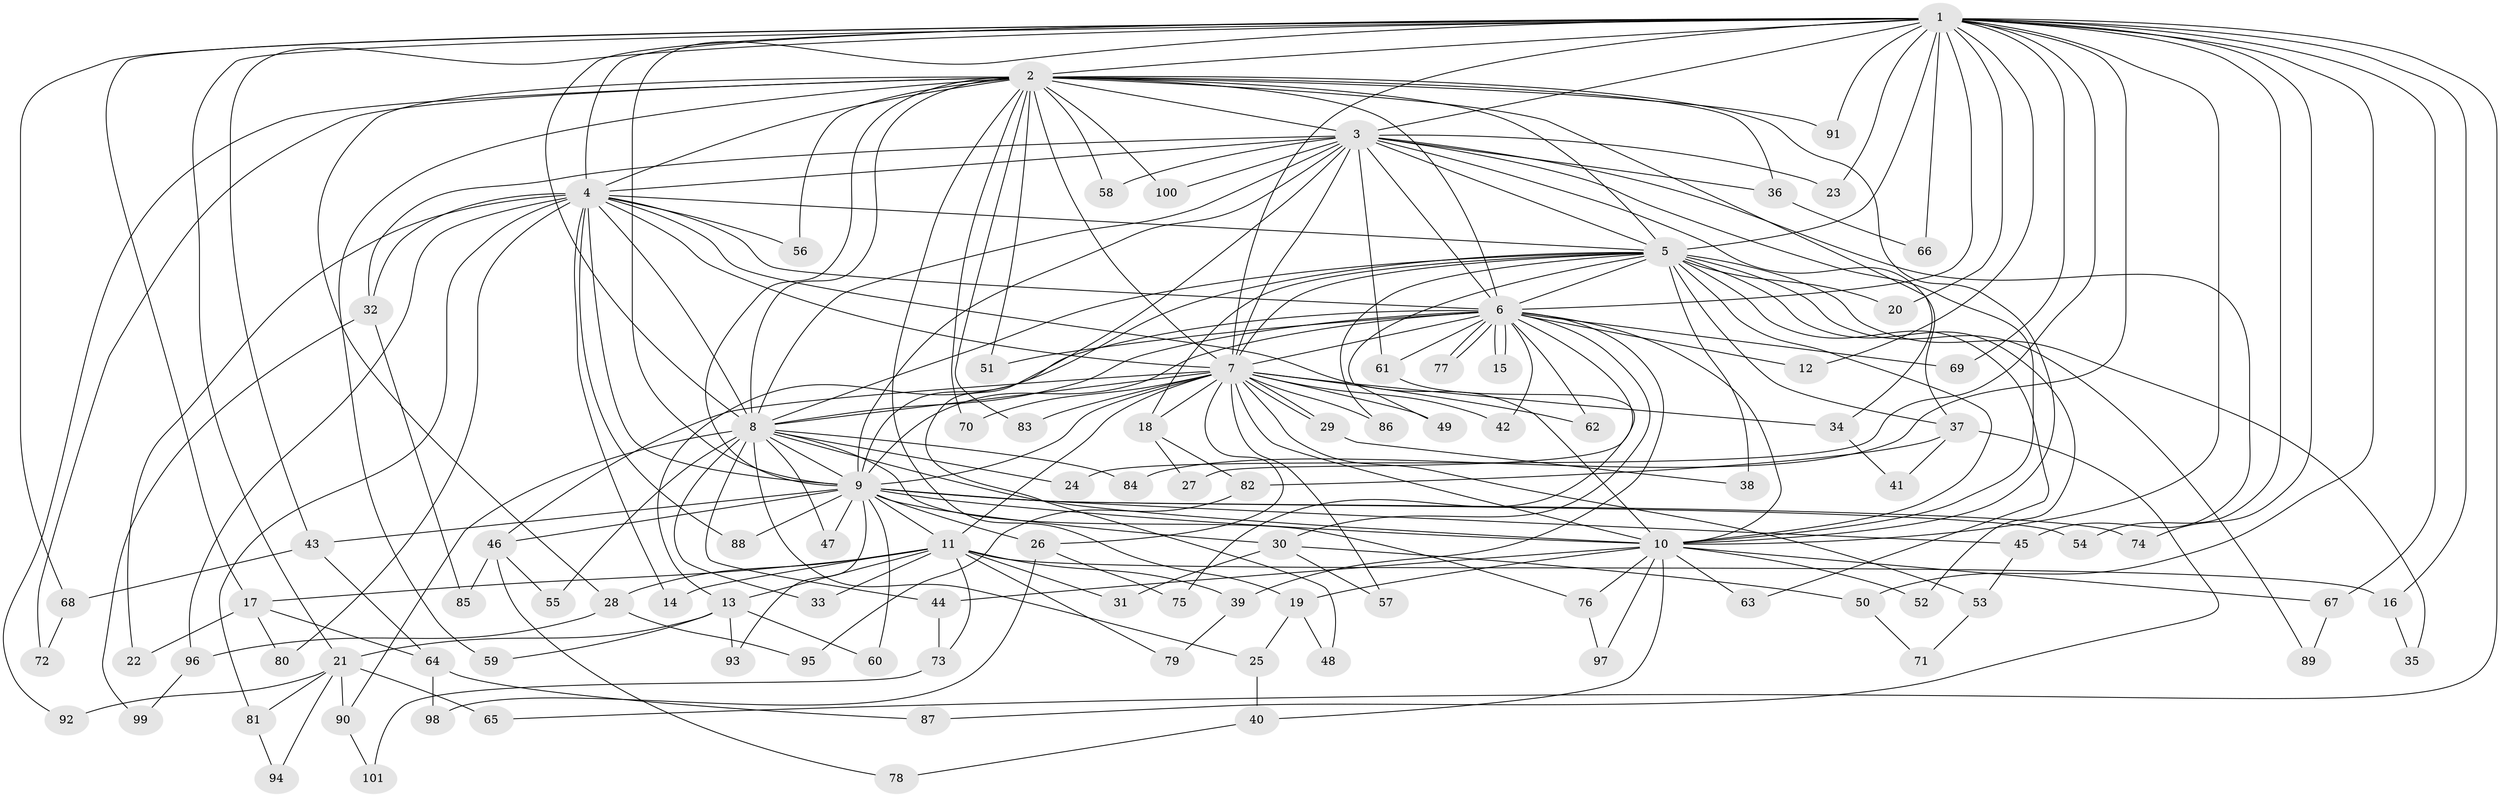 // Generated by graph-tools (version 1.1) at 2025/34/03/09/25 02:34:47]
// undirected, 101 vertices, 227 edges
graph export_dot {
graph [start="1"]
  node [color=gray90,style=filled];
  1;
  2;
  3;
  4;
  5;
  6;
  7;
  8;
  9;
  10;
  11;
  12;
  13;
  14;
  15;
  16;
  17;
  18;
  19;
  20;
  21;
  22;
  23;
  24;
  25;
  26;
  27;
  28;
  29;
  30;
  31;
  32;
  33;
  34;
  35;
  36;
  37;
  38;
  39;
  40;
  41;
  42;
  43;
  44;
  45;
  46;
  47;
  48;
  49;
  50;
  51;
  52;
  53;
  54;
  55;
  56;
  57;
  58;
  59;
  60;
  61;
  62;
  63;
  64;
  65;
  66;
  67;
  68;
  69;
  70;
  71;
  72;
  73;
  74;
  75;
  76;
  77;
  78;
  79;
  80;
  81;
  82;
  83;
  84;
  85;
  86;
  87;
  88;
  89;
  90;
  91;
  92;
  93;
  94;
  95;
  96;
  97;
  98;
  99;
  100;
  101;
  1 -- 2;
  1 -- 3;
  1 -- 4;
  1 -- 5;
  1 -- 6;
  1 -- 7;
  1 -- 8;
  1 -- 9;
  1 -- 10;
  1 -- 12;
  1 -- 16;
  1 -- 17;
  1 -- 20;
  1 -- 21;
  1 -- 23;
  1 -- 24;
  1 -- 43;
  1 -- 50;
  1 -- 54;
  1 -- 65;
  1 -- 66;
  1 -- 67;
  1 -- 68;
  1 -- 69;
  1 -- 74;
  1 -- 84;
  1 -- 91;
  2 -- 3;
  2 -- 4;
  2 -- 5;
  2 -- 6;
  2 -- 7;
  2 -- 8;
  2 -- 9;
  2 -- 10;
  2 -- 19;
  2 -- 28;
  2 -- 34;
  2 -- 36;
  2 -- 51;
  2 -- 56;
  2 -- 58;
  2 -- 59;
  2 -- 70;
  2 -- 72;
  2 -- 83;
  2 -- 91;
  2 -- 92;
  2 -- 100;
  3 -- 4;
  3 -- 5;
  3 -- 6;
  3 -- 7;
  3 -- 8;
  3 -- 9;
  3 -- 10;
  3 -- 23;
  3 -- 32;
  3 -- 36;
  3 -- 37;
  3 -- 45;
  3 -- 48;
  3 -- 58;
  3 -- 61;
  3 -- 100;
  4 -- 5;
  4 -- 6;
  4 -- 7;
  4 -- 8;
  4 -- 9;
  4 -- 10;
  4 -- 14;
  4 -- 22;
  4 -- 32;
  4 -- 56;
  4 -- 80;
  4 -- 81;
  4 -- 88;
  4 -- 96;
  5 -- 6;
  5 -- 7;
  5 -- 8;
  5 -- 9;
  5 -- 10;
  5 -- 18;
  5 -- 20;
  5 -- 35;
  5 -- 37;
  5 -- 38;
  5 -- 49;
  5 -- 52;
  5 -- 63;
  5 -- 86;
  5 -- 89;
  6 -- 7;
  6 -- 8;
  6 -- 9;
  6 -- 10;
  6 -- 12;
  6 -- 13;
  6 -- 15;
  6 -- 15;
  6 -- 27;
  6 -- 30;
  6 -- 39;
  6 -- 42;
  6 -- 51;
  6 -- 61;
  6 -- 62;
  6 -- 69;
  6 -- 77;
  6 -- 77;
  7 -- 8;
  7 -- 9;
  7 -- 10;
  7 -- 11;
  7 -- 18;
  7 -- 26;
  7 -- 29;
  7 -- 29;
  7 -- 34;
  7 -- 42;
  7 -- 46;
  7 -- 49;
  7 -- 53;
  7 -- 57;
  7 -- 62;
  7 -- 70;
  7 -- 83;
  7 -- 86;
  8 -- 9;
  8 -- 10;
  8 -- 24;
  8 -- 25;
  8 -- 33;
  8 -- 44;
  8 -- 47;
  8 -- 55;
  8 -- 76;
  8 -- 84;
  8 -- 90;
  9 -- 10;
  9 -- 11;
  9 -- 26;
  9 -- 30;
  9 -- 43;
  9 -- 45;
  9 -- 46;
  9 -- 47;
  9 -- 54;
  9 -- 60;
  9 -- 74;
  9 -- 88;
  9 -- 93;
  10 -- 19;
  10 -- 40;
  10 -- 44;
  10 -- 52;
  10 -- 63;
  10 -- 67;
  10 -- 76;
  10 -- 97;
  11 -- 13;
  11 -- 14;
  11 -- 16;
  11 -- 17;
  11 -- 28;
  11 -- 31;
  11 -- 33;
  11 -- 39;
  11 -- 73;
  11 -- 79;
  13 -- 21;
  13 -- 59;
  13 -- 60;
  13 -- 93;
  16 -- 35;
  17 -- 22;
  17 -- 64;
  17 -- 80;
  18 -- 27;
  18 -- 82;
  19 -- 25;
  19 -- 48;
  21 -- 65;
  21 -- 81;
  21 -- 90;
  21 -- 92;
  21 -- 94;
  25 -- 40;
  26 -- 75;
  26 -- 98;
  28 -- 95;
  28 -- 96;
  29 -- 38;
  30 -- 31;
  30 -- 50;
  30 -- 57;
  32 -- 85;
  32 -- 99;
  34 -- 41;
  36 -- 66;
  37 -- 41;
  37 -- 82;
  37 -- 87;
  39 -- 79;
  40 -- 78;
  43 -- 64;
  43 -- 68;
  44 -- 73;
  45 -- 53;
  46 -- 55;
  46 -- 78;
  46 -- 85;
  50 -- 71;
  53 -- 71;
  61 -- 75;
  64 -- 87;
  64 -- 98;
  67 -- 89;
  68 -- 72;
  73 -- 101;
  76 -- 97;
  81 -- 94;
  82 -- 95;
  90 -- 101;
  96 -- 99;
}
